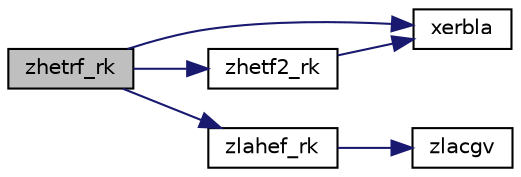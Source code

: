 digraph "zhetrf_rk"
{
 // LATEX_PDF_SIZE
  edge [fontname="Helvetica",fontsize="10",labelfontname="Helvetica",labelfontsize="10"];
  node [fontname="Helvetica",fontsize="10",shape=record];
  rankdir="LR";
  Node1 [label="zhetrf_rk",height=0.2,width=0.4,color="black", fillcolor="grey75", style="filled", fontcolor="black",tooltip="ZHETRF_RK computes the factorization of a complex Hermitian indefinite matrix using the bounded Bunch..."];
  Node1 -> Node2 [color="midnightblue",fontsize="10",style="solid",fontname="Helvetica"];
  Node2 [label="xerbla",height=0.2,width=0.4,color="black", fillcolor="white", style="filled",URL="$xerbla_8f.html#a377ee61015baf8dea7770b3a404b1c07",tooltip="XERBLA"];
  Node1 -> Node3 [color="midnightblue",fontsize="10",style="solid",fontname="Helvetica"];
  Node3 [label="zhetf2_rk",height=0.2,width=0.4,color="black", fillcolor="white", style="filled",URL="$zhetf2__rk_8f.html#abd5552313b436220f97fc6f34ebec491",tooltip="ZHETF2_RK computes the factorization of a complex Hermitian indefinite matrix using the bounded Bunch..."];
  Node3 -> Node2 [color="midnightblue",fontsize="10",style="solid",fontname="Helvetica"];
  Node1 -> Node4 [color="midnightblue",fontsize="10",style="solid",fontname="Helvetica"];
  Node4 [label="zlahef_rk",height=0.2,width=0.4,color="black", fillcolor="white", style="filled",URL="$zlahef__rk_8f.html#a1599661d0b5408c2f53a0ecc59078c2e",tooltip="ZLAHEF_RK computes a partial factorization of a complex Hermitian indefinite matrix using bounded Bun..."];
  Node4 -> Node5 [color="midnightblue",fontsize="10",style="solid",fontname="Helvetica"];
  Node5 [label="zlacgv",height=0.2,width=0.4,color="black", fillcolor="white", style="filled",URL="$zlacgv_8f.html#ad2595ab7c6b89e1ff2e9d05542431719",tooltip="ZLACGV conjugates a complex vector."];
}

